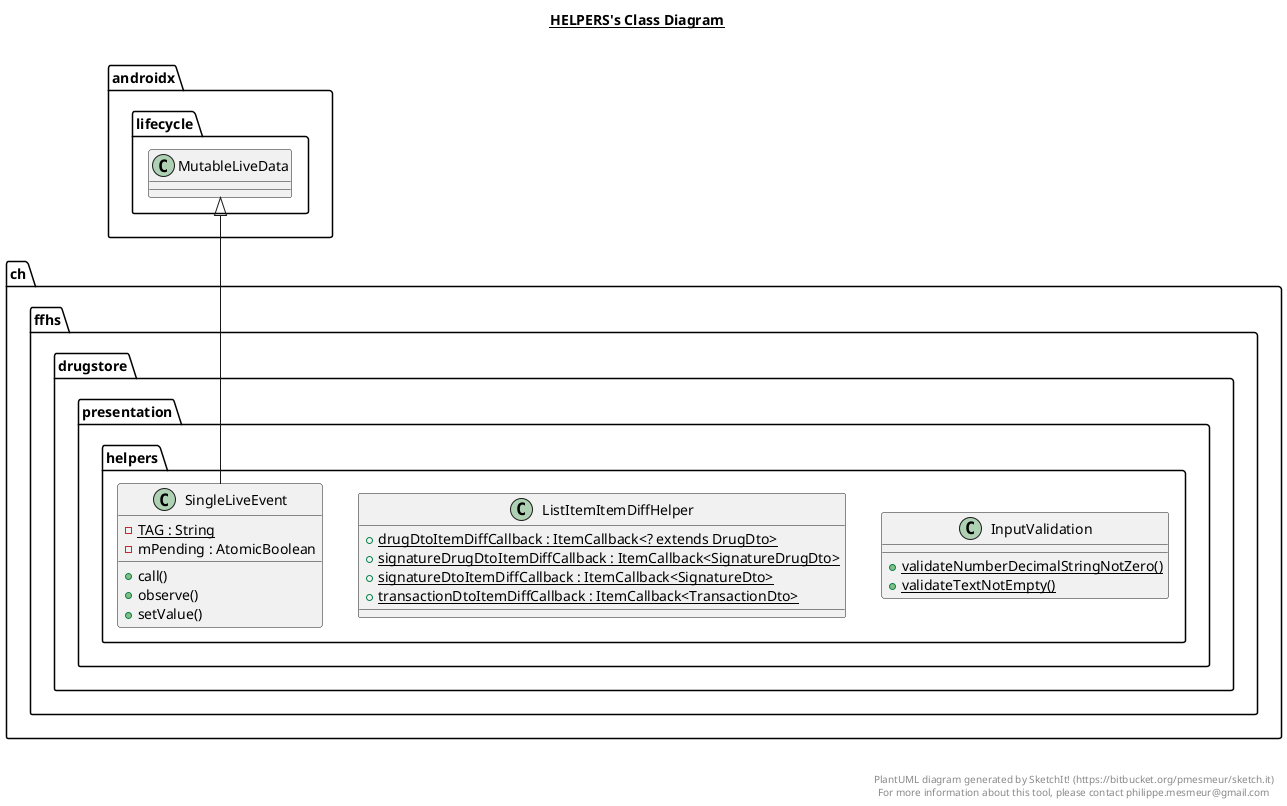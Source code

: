 @startuml

title __HELPERS's Class Diagram__\n

  namespace ch.ffhs.drugstore {
    namespace presentation {
      namespace helpers {
        class ch.ffhs.drugstore.presentation.helpers.InputValidation {
            {static} + validateNumberDecimalStringNotZero()
            {static} + validateTextNotEmpty()
        }
      }
    }
  }
  

  namespace ch.ffhs.drugstore {
    namespace presentation {
      namespace helpers {
        class ch.ffhs.drugstore.presentation.helpers.ListItemItemDiffHelper {
            {static} + drugDtoItemDiffCallback : ItemCallback<? extends DrugDto>
            {static} + signatureDrugDtoItemDiffCallback : ItemCallback<SignatureDrugDto>
            {static} + signatureDtoItemDiffCallback : ItemCallback<SignatureDto>
            {static} + transactionDtoItemDiffCallback : ItemCallback<TransactionDto>
        }
      }
    }
  }
  

  namespace ch.ffhs.drugstore {
    namespace presentation {
      namespace helpers {
        class ch.ffhs.drugstore.presentation.helpers.SingleLiveEvent {
            {static} - TAG : String
            - mPending : AtomicBoolean
            + call()
            + observe()
            + setValue()
        }
      }
    }
  }
  

  ch.ffhs.drugstore.presentation.helpers.SingleLiveEvent -up-|> androidx.lifecycle.MutableLiveData


right footer


PlantUML diagram generated by SketchIt! (https://bitbucket.org/pmesmeur/sketch.it)
For more information about this tool, please contact philippe.mesmeur@gmail.com
endfooter

@enduml
